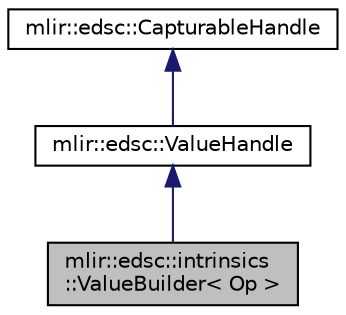 digraph "mlir::edsc::intrinsics::ValueBuilder&lt; Op &gt;"
{
  bgcolor="transparent";
  edge [fontname="Helvetica",fontsize="10",labelfontname="Helvetica",labelfontsize="10"];
  node [fontname="Helvetica",fontsize="10",shape=record];
  Node0 [label="mlir::edsc::intrinsics\l::ValueBuilder\< Op \>",height=0.2,width=0.4,color="black", fillcolor="grey75", style="filled", fontcolor="black"];
  Node1 -> Node0 [dir="back",color="midnightblue",fontsize="10",style="solid",fontname="Helvetica"];
  Node1 [label="mlir::edsc::ValueHandle",height=0.2,width=0.4,color="black",URL="$classmlir_1_1edsc_1_1ValueHandle.html",tooltip="ValueHandle implements a (potentially \"delayed\") typed Value abstraction. "];
  Node2 -> Node1 [dir="back",color="midnightblue",fontsize="10",style="solid",fontname="Helvetica"];
  Node2 [label="mlir::edsc::CapturableHandle",height=0.2,width=0.4,color="black",URL="$classmlir_1_1edsc_1_1CapturableHandle.html",tooltip="Base class for ValueHandle, OperationHandle and BlockHandle. "];
}
